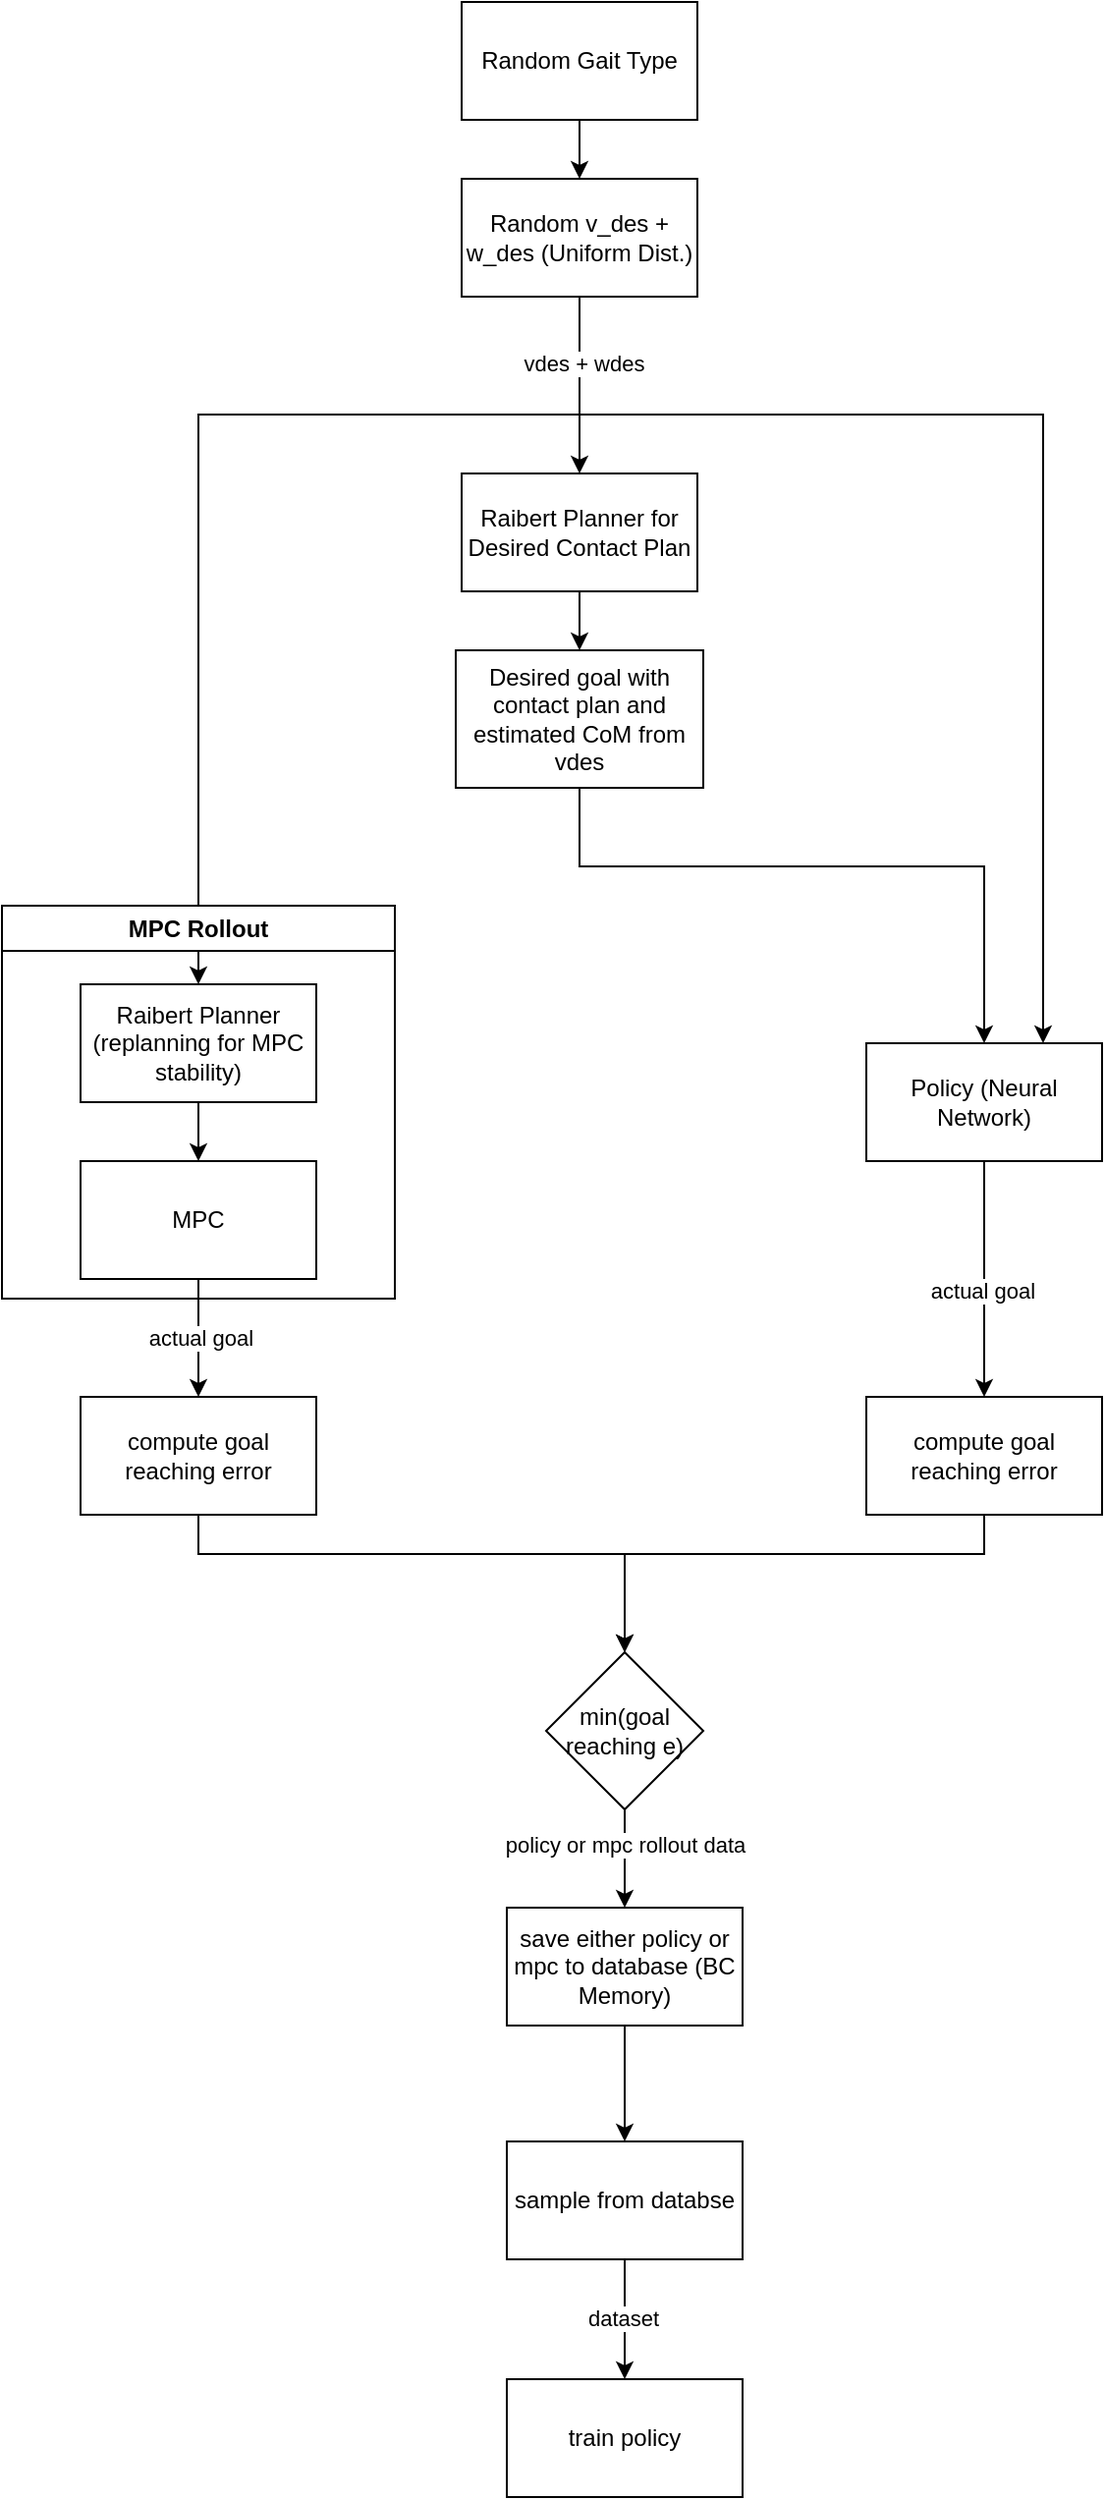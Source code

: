 <mxfile version="24.0.6" type="github">
  <diagram name="Page-1" id="wIPWux_nLxUTKNjEGYsW">
    <mxGraphModel dx="2049" dy="1133" grid="1" gridSize="10" guides="1" tooltips="1" connect="1" arrows="1" fold="1" page="1" pageScale="1" pageWidth="827" pageHeight="1169" math="0" shadow="0">
      <root>
        <mxCell id="0" />
        <mxCell id="1" parent="0" />
        <mxCell id="RO_vwhhObivWZEbS3IhU-4" value="" style="edgeStyle=orthogonalEdgeStyle;rounded=0;orthogonalLoop=1;jettySize=auto;html=1;" edge="1" parent="1" source="RO_vwhhObivWZEbS3IhU-1" target="RO_vwhhObivWZEbS3IhU-3">
          <mxGeometry relative="1" as="geometry" />
        </mxCell>
        <mxCell id="RO_vwhhObivWZEbS3IhU-1" value="Random Gait Type" style="rounded=0;whiteSpace=wrap;html=1;" vertex="1" parent="1">
          <mxGeometry x="354" y="20" width="120" height="60" as="geometry" />
        </mxCell>
        <mxCell id="RO_vwhhObivWZEbS3IhU-6" value="" style="edgeStyle=orthogonalEdgeStyle;rounded=0;orthogonalLoop=1;jettySize=auto;html=1;" edge="1" parent="1" source="RO_vwhhObivWZEbS3IhU-3" target="RO_vwhhObivWZEbS3IhU-5">
          <mxGeometry relative="1" as="geometry" />
        </mxCell>
        <mxCell id="RO_vwhhObivWZEbS3IhU-18" style="edgeStyle=orthogonalEdgeStyle;rounded=0;orthogonalLoop=1;jettySize=auto;html=1;entryX=0.5;entryY=0;entryDx=0;entryDy=0;" edge="1" parent="1" source="RO_vwhhObivWZEbS3IhU-3" target="RO_vwhhObivWZEbS3IhU-10">
          <mxGeometry relative="1" as="geometry">
            <Array as="points">
              <mxPoint x="414" y="230" />
              <mxPoint x="220" y="230" />
            </Array>
          </mxGeometry>
        </mxCell>
        <mxCell id="RO_vwhhObivWZEbS3IhU-19" style="edgeStyle=orthogonalEdgeStyle;rounded=0;orthogonalLoop=1;jettySize=auto;html=1;entryX=0.75;entryY=0;entryDx=0;entryDy=0;" edge="1" parent="1" source="RO_vwhhObivWZEbS3IhU-3" target="RO_vwhhObivWZEbS3IhU-14">
          <mxGeometry relative="1" as="geometry">
            <Array as="points">
              <mxPoint x="414" y="230" />
              <mxPoint x="650" y="230" />
            </Array>
          </mxGeometry>
        </mxCell>
        <mxCell id="RO_vwhhObivWZEbS3IhU-20" value="vdes + wdes" style="edgeLabel;html=1;align=center;verticalAlign=middle;resizable=0;points=[];" vertex="1" connectable="0" parent="RO_vwhhObivWZEbS3IhU-19">
          <mxGeometry x="-0.89" y="2" relative="1" as="geometry">
            <mxPoint as="offset" />
          </mxGeometry>
        </mxCell>
        <mxCell id="RO_vwhhObivWZEbS3IhU-3" value="Random v_des + w_des (Uniform Dist.)" style="whiteSpace=wrap;html=1;rounded=0;" vertex="1" parent="1">
          <mxGeometry x="354" y="110" width="120" height="60" as="geometry" />
        </mxCell>
        <mxCell id="RO_vwhhObivWZEbS3IhU-9" value="" style="edgeStyle=orthogonalEdgeStyle;rounded=0;orthogonalLoop=1;jettySize=auto;html=1;" edge="1" parent="1" source="RO_vwhhObivWZEbS3IhU-5" target="RO_vwhhObivWZEbS3IhU-8">
          <mxGeometry relative="1" as="geometry" />
        </mxCell>
        <mxCell id="RO_vwhhObivWZEbS3IhU-5" value="Raibert Planner for Desired Contact Plan" style="whiteSpace=wrap;html=1;rounded=0;" vertex="1" parent="1">
          <mxGeometry x="354" y="260" width="120" height="60" as="geometry" />
        </mxCell>
        <mxCell id="RO_vwhhObivWZEbS3IhU-15" value="" style="edgeStyle=orthogonalEdgeStyle;rounded=0;orthogonalLoop=1;jettySize=auto;html=1;" edge="1" parent="1" source="RO_vwhhObivWZEbS3IhU-8" target="RO_vwhhObivWZEbS3IhU-14">
          <mxGeometry relative="1" as="geometry">
            <Array as="points">
              <mxPoint x="414" y="460" />
              <mxPoint x="620" y="460" />
            </Array>
          </mxGeometry>
        </mxCell>
        <mxCell id="RO_vwhhObivWZEbS3IhU-8" value="Desired goal with contact plan and estimated CoM from vdes" style="whiteSpace=wrap;html=1;rounded=0;" vertex="1" parent="1">
          <mxGeometry x="351" y="350" width="126" height="70" as="geometry" />
        </mxCell>
        <mxCell id="RO_vwhhObivWZEbS3IhU-28" value="" style="edgeStyle=orthogonalEdgeStyle;rounded=0;orthogonalLoop=1;jettySize=auto;html=1;" edge="1" parent="1" source="RO_vwhhObivWZEbS3IhU-14" target="RO_vwhhObivWZEbS3IhU-27">
          <mxGeometry relative="1" as="geometry" />
        </mxCell>
        <mxCell id="RO_vwhhObivWZEbS3IhU-30" value="actual goal" style="edgeLabel;html=1;align=center;verticalAlign=middle;resizable=0;points=[];" vertex="1" connectable="0" parent="RO_vwhhObivWZEbS3IhU-28">
          <mxGeometry x="0.096" y="-1" relative="1" as="geometry">
            <mxPoint as="offset" />
          </mxGeometry>
        </mxCell>
        <mxCell id="RO_vwhhObivWZEbS3IhU-14" value="Policy (Neural Network)" style="whiteSpace=wrap;html=1;rounded=0;" vertex="1" parent="1">
          <mxGeometry x="560" y="550" width="120" height="60" as="geometry" />
        </mxCell>
        <mxCell id="RO_vwhhObivWZEbS3IhU-17" value="&lt;div&gt;MPC Rollout&lt;/div&gt;" style="swimlane;whiteSpace=wrap;html=1;" vertex="1" parent="1">
          <mxGeometry x="120" y="480" width="200" height="200" as="geometry">
            <mxRectangle x="120" y="440" width="110" height="30" as="alternateBounds" />
          </mxGeometry>
        </mxCell>
        <mxCell id="RO_vwhhObivWZEbS3IhU-10" value="&lt;div&gt;Raibert Planner&lt;/div&gt;&lt;div&gt;(replanning for MPC stability)&lt;br&gt;&lt;/div&gt;" style="whiteSpace=wrap;html=1;rounded=0;" vertex="1" parent="RO_vwhhObivWZEbS3IhU-17">
          <mxGeometry x="40" y="40" width="120" height="60" as="geometry" />
        </mxCell>
        <mxCell id="RO_vwhhObivWZEbS3IhU-12" value="MPC" style="whiteSpace=wrap;html=1;rounded=0;" vertex="1" parent="RO_vwhhObivWZEbS3IhU-17">
          <mxGeometry x="40" y="130" width="120" height="60" as="geometry" />
        </mxCell>
        <mxCell id="RO_vwhhObivWZEbS3IhU-13" value="" style="edgeStyle=orthogonalEdgeStyle;rounded=0;orthogonalLoop=1;jettySize=auto;html=1;" edge="1" parent="RO_vwhhObivWZEbS3IhU-17" source="RO_vwhhObivWZEbS3IhU-10" target="RO_vwhhObivWZEbS3IhU-12">
          <mxGeometry relative="1" as="geometry" />
        </mxCell>
        <mxCell id="RO_vwhhObivWZEbS3IhU-34" value="" style="edgeStyle=orthogonalEdgeStyle;rounded=0;orthogonalLoop=1;jettySize=auto;html=1;" edge="1" parent="1" source="RO_vwhhObivWZEbS3IhU-25" target="RO_vwhhObivWZEbS3IhU-33">
          <mxGeometry relative="1" as="geometry">
            <Array as="points">
              <mxPoint x="220" y="810" />
              <mxPoint x="437" y="810" />
            </Array>
          </mxGeometry>
        </mxCell>
        <mxCell id="RO_vwhhObivWZEbS3IhU-25" value="compute goal reaching error" style="whiteSpace=wrap;html=1;rounded=0;" vertex="1" parent="1">
          <mxGeometry x="160" y="730" width="120" height="60" as="geometry" />
        </mxCell>
        <mxCell id="RO_vwhhObivWZEbS3IhU-26" value="" style="edgeStyle=orthogonalEdgeStyle;rounded=0;orthogonalLoop=1;jettySize=auto;html=1;" edge="1" parent="1" source="RO_vwhhObivWZEbS3IhU-12" target="RO_vwhhObivWZEbS3IhU-25">
          <mxGeometry relative="1" as="geometry" />
        </mxCell>
        <mxCell id="RO_vwhhObivWZEbS3IhU-29" value="actual goal" style="edgeLabel;html=1;align=center;verticalAlign=middle;resizable=0;points=[];" vertex="1" connectable="0" parent="RO_vwhhObivWZEbS3IhU-26">
          <mxGeometry x="-0.003" y="1" relative="1" as="geometry">
            <mxPoint as="offset" />
          </mxGeometry>
        </mxCell>
        <mxCell id="RO_vwhhObivWZEbS3IhU-35" style="edgeStyle=orthogonalEdgeStyle;rounded=0;orthogonalLoop=1;jettySize=auto;html=1;exitX=0.5;exitY=1;exitDx=0;exitDy=0;entryX=0.5;entryY=0;entryDx=0;entryDy=0;" edge="1" parent="1" source="RO_vwhhObivWZEbS3IhU-27" target="RO_vwhhObivWZEbS3IhU-33">
          <mxGeometry relative="1" as="geometry">
            <Array as="points">
              <mxPoint x="620" y="810" />
              <mxPoint x="437" y="810" />
            </Array>
          </mxGeometry>
        </mxCell>
        <mxCell id="RO_vwhhObivWZEbS3IhU-27" value="compute goal reaching error" style="whiteSpace=wrap;html=1;rounded=0;" vertex="1" parent="1">
          <mxGeometry x="560" y="730" width="120" height="60" as="geometry" />
        </mxCell>
        <mxCell id="RO_vwhhObivWZEbS3IhU-37" value="" style="edgeStyle=orthogonalEdgeStyle;rounded=0;orthogonalLoop=1;jettySize=auto;html=1;" edge="1" parent="1" source="RO_vwhhObivWZEbS3IhU-33" target="RO_vwhhObivWZEbS3IhU-36">
          <mxGeometry relative="1" as="geometry" />
        </mxCell>
        <mxCell id="RO_vwhhObivWZEbS3IhU-38" value="policy or mpc rollout data" style="edgeLabel;html=1;align=center;verticalAlign=middle;resizable=0;points=[];" vertex="1" connectable="0" parent="RO_vwhhObivWZEbS3IhU-37">
          <mxGeometry x="-0.287" relative="1" as="geometry">
            <mxPoint as="offset" />
          </mxGeometry>
        </mxCell>
        <mxCell id="RO_vwhhObivWZEbS3IhU-33" value="min(goal reaching e)" style="rhombus;whiteSpace=wrap;html=1;rounded=0;" vertex="1" parent="1">
          <mxGeometry x="397" y="860" width="80" height="80" as="geometry" />
        </mxCell>
        <mxCell id="RO_vwhhObivWZEbS3IhU-40" value="" style="edgeStyle=orthogonalEdgeStyle;rounded=0;orthogonalLoop=1;jettySize=auto;html=1;" edge="1" parent="1" source="RO_vwhhObivWZEbS3IhU-36" target="RO_vwhhObivWZEbS3IhU-39">
          <mxGeometry relative="1" as="geometry" />
        </mxCell>
        <mxCell id="RO_vwhhObivWZEbS3IhU-36" value="save either policy or mpc to database (BC Memory)" style="whiteSpace=wrap;html=1;rounded=0;" vertex="1" parent="1">
          <mxGeometry x="377" y="990" width="120" height="60" as="geometry" />
        </mxCell>
        <mxCell id="RO_vwhhObivWZEbS3IhU-42" value="" style="edgeStyle=orthogonalEdgeStyle;rounded=0;orthogonalLoop=1;jettySize=auto;html=1;" edge="1" parent="1" source="RO_vwhhObivWZEbS3IhU-39" target="RO_vwhhObivWZEbS3IhU-41">
          <mxGeometry relative="1" as="geometry" />
        </mxCell>
        <mxCell id="RO_vwhhObivWZEbS3IhU-43" value="dataset" style="edgeLabel;html=1;align=center;verticalAlign=middle;resizable=0;points=[];" vertex="1" connectable="0" parent="RO_vwhhObivWZEbS3IhU-42">
          <mxGeometry x="-0.038" y="-1" relative="1" as="geometry">
            <mxPoint as="offset" />
          </mxGeometry>
        </mxCell>
        <mxCell id="RO_vwhhObivWZEbS3IhU-39" value="sample from databse" style="whiteSpace=wrap;html=1;rounded=0;" vertex="1" parent="1">
          <mxGeometry x="377" y="1109" width="120" height="60" as="geometry" />
        </mxCell>
        <mxCell id="RO_vwhhObivWZEbS3IhU-41" value="train policy" style="whiteSpace=wrap;html=1;rounded=0;" vertex="1" parent="1">
          <mxGeometry x="377" y="1230" width="120" height="60" as="geometry" />
        </mxCell>
      </root>
    </mxGraphModel>
  </diagram>
</mxfile>

